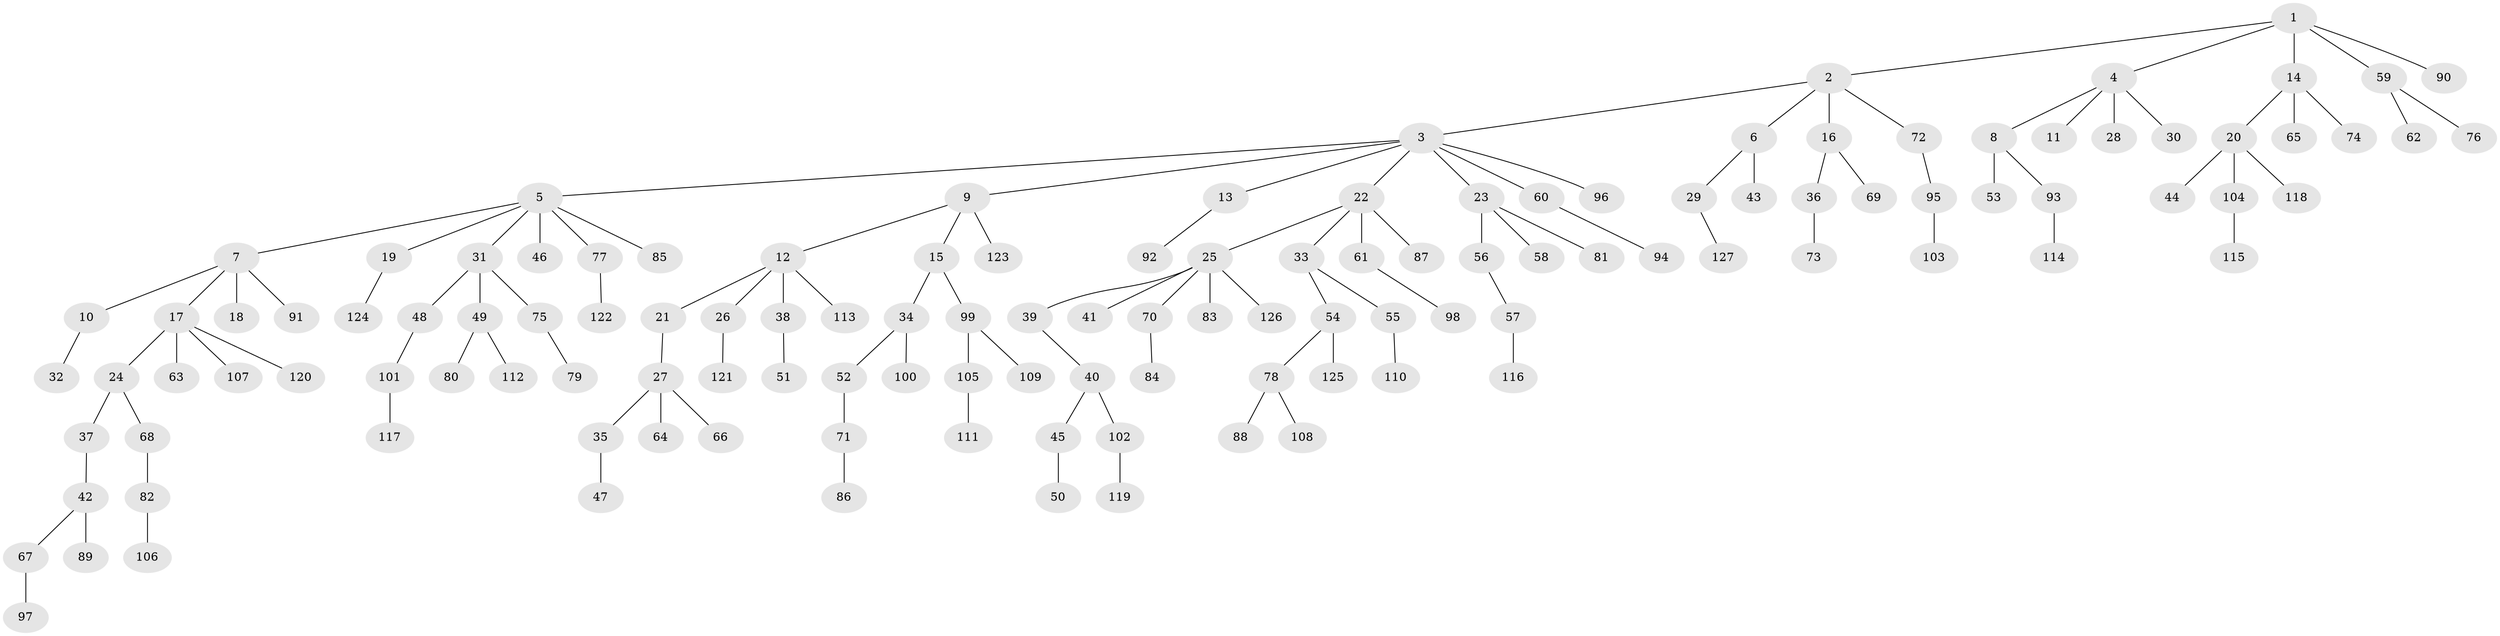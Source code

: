 // Generated by graph-tools (version 1.1) at 2025/53/03/09/25 04:53:10]
// undirected, 127 vertices, 126 edges
graph export_dot {
graph [start="1"]
  node [color=gray90,style=filled];
  1;
  2;
  3;
  4;
  5;
  6;
  7;
  8;
  9;
  10;
  11;
  12;
  13;
  14;
  15;
  16;
  17;
  18;
  19;
  20;
  21;
  22;
  23;
  24;
  25;
  26;
  27;
  28;
  29;
  30;
  31;
  32;
  33;
  34;
  35;
  36;
  37;
  38;
  39;
  40;
  41;
  42;
  43;
  44;
  45;
  46;
  47;
  48;
  49;
  50;
  51;
  52;
  53;
  54;
  55;
  56;
  57;
  58;
  59;
  60;
  61;
  62;
  63;
  64;
  65;
  66;
  67;
  68;
  69;
  70;
  71;
  72;
  73;
  74;
  75;
  76;
  77;
  78;
  79;
  80;
  81;
  82;
  83;
  84;
  85;
  86;
  87;
  88;
  89;
  90;
  91;
  92;
  93;
  94;
  95;
  96;
  97;
  98;
  99;
  100;
  101;
  102;
  103;
  104;
  105;
  106;
  107;
  108;
  109;
  110;
  111;
  112;
  113;
  114;
  115;
  116;
  117;
  118;
  119;
  120;
  121;
  122;
  123;
  124;
  125;
  126;
  127;
  1 -- 2;
  1 -- 4;
  1 -- 14;
  1 -- 59;
  1 -- 90;
  2 -- 3;
  2 -- 6;
  2 -- 16;
  2 -- 72;
  3 -- 5;
  3 -- 9;
  3 -- 13;
  3 -- 22;
  3 -- 23;
  3 -- 60;
  3 -- 96;
  4 -- 8;
  4 -- 11;
  4 -- 28;
  4 -- 30;
  5 -- 7;
  5 -- 19;
  5 -- 31;
  5 -- 46;
  5 -- 77;
  5 -- 85;
  6 -- 29;
  6 -- 43;
  7 -- 10;
  7 -- 17;
  7 -- 18;
  7 -- 91;
  8 -- 53;
  8 -- 93;
  9 -- 12;
  9 -- 15;
  9 -- 123;
  10 -- 32;
  12 -- 21;
  12 -- 26;
  12 -- 38;
  12 -- 113;
  13 -- 92;
  14 -- 20;
  14 -- 65;
  14 -- 74;
  15 -- 34;
  15 -- 99;
  16 -- 36;
  16 -- 69;
  17 -- 24;
  17 -- 63;
  17 -- 107;
  17 -- 120;
  19 -- 124;
  20 -- 44;
  20 -- 104;
  20 -- 118;
  21 -- 27;
  22 -- 25;
  22 -- 33;
  22 -- 61;
  22 -- 87;
  23 -- 56;
  23 -- 58;
  23 -- 81;
  24 -- 37;
  24 -- 68;
  25 -- 39;
  25 -- 41;
  25 -- 70;
  25 -- 83;
  25 -- 126;
  26 -- 121;
  27 -- 35;
  27 -- 64;
  27 -- 66;
  29 -- 127;
  31 -- 48;
  31 -- 49;
  31 -- 75;
  33 -- 54;
  33 -- 55;
  34 -- 52;
  34 -- 100;
  35 -- 47;
  36 -- 73;
  37 -- 42;
  38 -- 51;
  39 -- 40;
  40 -- 45;
  40 -- 102;
  42 -- 67;
  42 -- 89;
  45 -- 50;
  48 -- 101;
  49 -- 80;
  49 -- 112;
  52 -- 71;
  54 -- 78;
  54 -- 125;
  55 -- 110;
  56 -- 57;
  57 -- 116;
  59 -- 62;
  59 -- 76;
  60 -- 94;
  61 -- 98;
  67 -- 97;
  68 -- 82;
  70 -- 84;
  71 -- 86;
  72 -- 95;
  75 -- 79;
  77 -- 122;
  78 -- 88;
  78 -- 108;
  82 -- 106;
  93 -- 114;
  95 -- 103;
  99 -- 105;
  99 -- 109;
  101 -- 117;
  102 -- 119;
  104 -- 115;
  105 -- 111;
}
